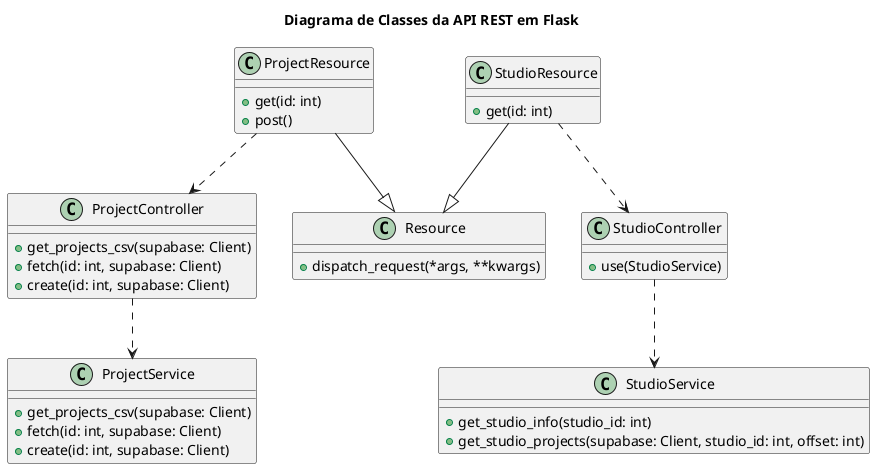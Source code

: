 @startuml "Class Diagram"

title "Diagrama de Classes da API REST em Flask"

class Resource {
  +dispatch_request(*args, **kwargs)
}

class ProjectResource {
  +get(id: int)
  +post()
}

class StudioResource {
  +get(id: int)
}

class ProjectController {
  +get_projects_csv(supabase: Client)
  +fetch(id: int, supabase: Client)
  +create(id: int, supabase: Client)
}

class StudioController {
  +use(StudioService)
}

class ProjectService {
  +get_projects_csv(supabase: Client)
  +fetch(id: int, supabase: Client)
  +create(id: int, supabase: Client)
}

class StudioService {
  +get_studio_info(studio_id: int)
  +get_studio_projects(supabase: Client, studio_id: int, offset: int)
}

StudioResource --|> Resource
ProjectResource --|> Resource
StudioResource ..> StudioController
ProjectResource ..> ProjectController
StudioController ..> StudioService
ProjectController ..> ProjectService

@enduml
